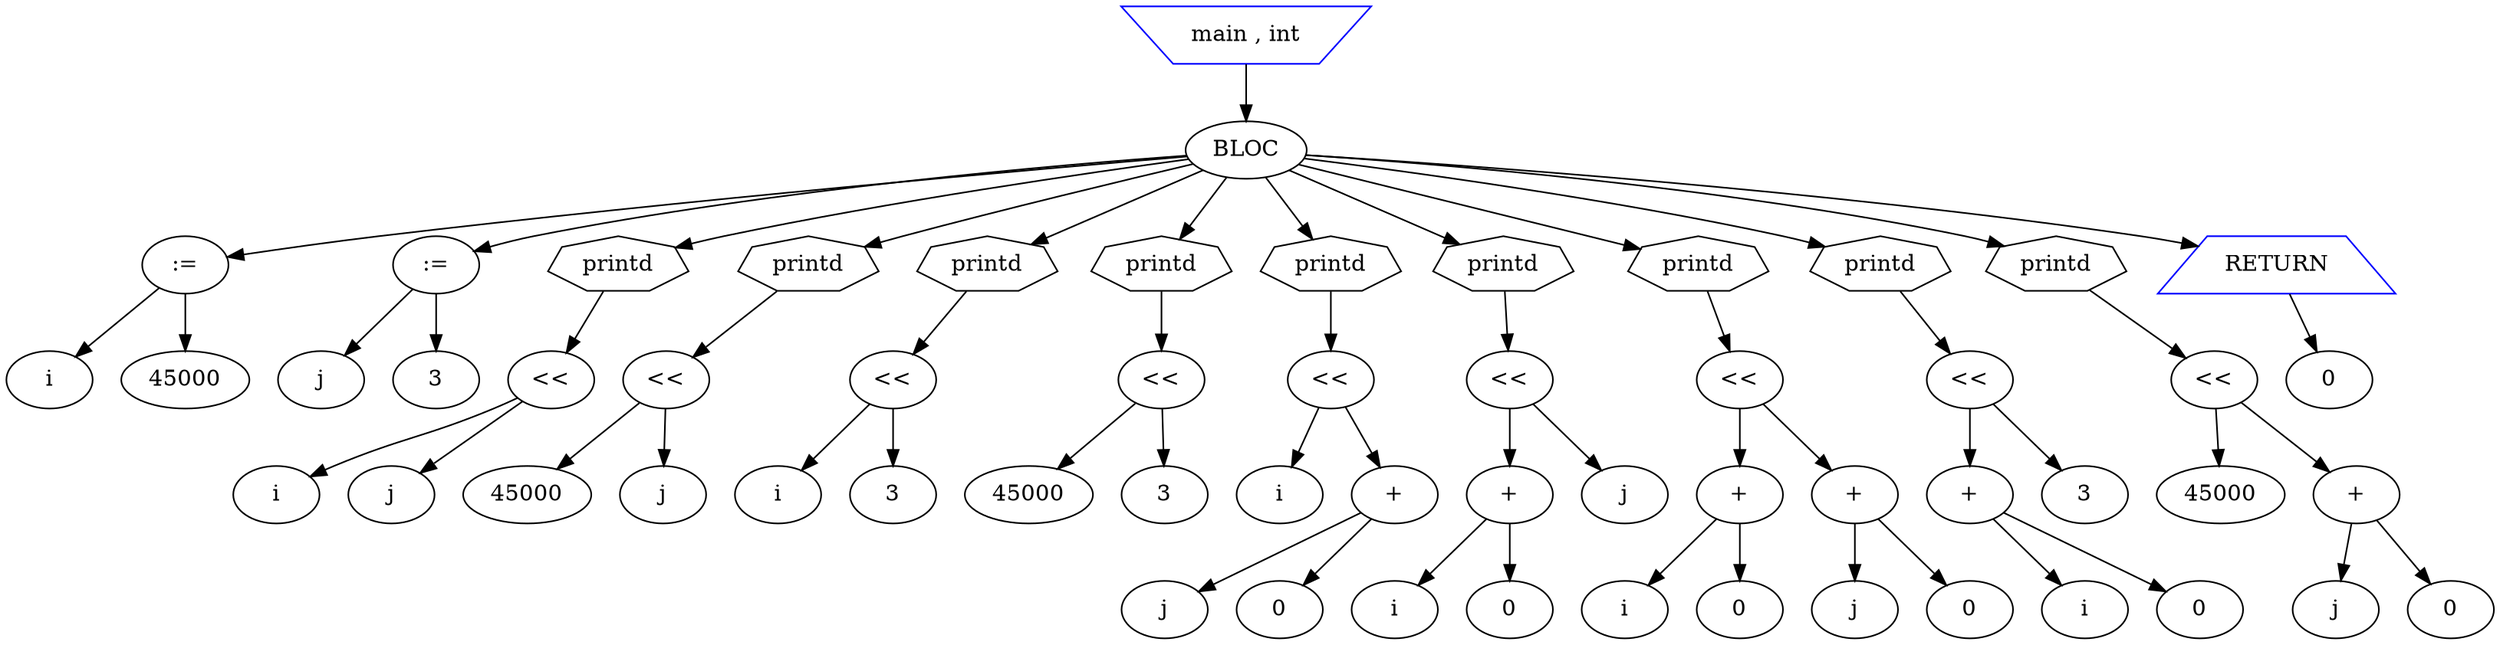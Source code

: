 digraph mon_graphe {

node_1 [label="main , int"shape=invtrapezium color=blue];
node_3 [label="BLOC"];
node_5 [label=":="];
node_6 [label="i"];
node_7 [label="45000"];
node_9 [label=":="];
node_10 [label="j"];
node_11 [label="3"];
node_13 [label="printd"shape=septagon];
node_14 [label="<<"];
node_15 [label="i"];
node_16 [label="j"];
node_19 [label="printd"shape=septagon];
node_20 [label="<<"];
node_21 [label="45000"];
node_22 [label="j"];
node_25 [label="printd"shape=septagon];
node_26 [label="<<"];
node_27 [label="i"];
node_28 [label="3"];
node_31 [label="printd"shape=septagon];
node_32 [label="<<"];
node_33 [label="45000"];
node_34 [label="3"];
node_37 [label="printd"shape=septagon];
node_38 [label="<<"];
node_39 [label="i"];
node_40 [label="+"];
node_41 [label="j"];
node_42 [label="0"];
node_46 [label="printd"shape=septagon];
node_47 [label="<<"];
node_48 [label="+"];
node_49 [label="i"];
node_50 [label="0"];
node_52 [label="j"];
node_55 [label="printd"shape=septagon];
node_56 [label="<<"];
node_57 [label="+"];
node_58 [label="i"];
node_59 [label="0"];
node_61 [label="+"];
node_62 [label="j"];
node_63 [label="0"];
node_67 [label="printd"shape=septagon];
node_68 [label="<<"];
node_69 [label="+"];
node_70 [label="i"];
node_71 [label="0"];
node_73 [label="3"];
node_76 [label="printd"shape=septagon];
node_77 [label="<<"];
node_78 [label="45000"];
node_79 [label="+"];
node_80 [label="j"];
node_81 [label="0"];
node_85 [label="RETURN"shape=trapezium color=blue];
node_86 [label="0"];
node_1 -> node_3;
node_3 -> node_5;
node_3 -> node_9;
node_3 -> node_13;
node_3 -> node_19;
node_3 -> node_25;
node_3 -> node_31;
node_3 -> node_37;
node_3 -> node_46;
node_3 -> node_55;
node_3 -> node_67;
node_3 -> node_76;
node_3 -> node_85;
node_5 -> node_6;
node_5 -> node_7;
node_9 -> node_10;
node_9 -> node_11;
node_13 -> node_14;
node_14 -> node_15;
node_14 -> node_16;
node_19 -> node_20;
node_20 -> node_21;
node_20 -> node_22;
node_25 -> node_26;
node_26 -> node_27;
node_26 -> node_28;
node_31 -> node_32;
node_32 -> node_33;
node_32 -> node_34;
node_37 -> node_38;
node_38 -> node_39;
node_38 -> node_40;
node_40 -> node_41;
node_40 -> node_42;
node_46 -> node_47;
node_47 -> node_48;
node_47 -> node_52;
node_48 -> node_49;
node_48 -> node_50;
node_55 -> node_56;
node_56 -> node_57;
node_56 -> node_61;
node_57 -> node_58;
node_57 -> node_59;
node_61 -> node_62;
node_61 -> node_63;
node_67 -> node_68;
node_68 -> node_69;
node_68 -> node_73;
node_69 -> node_70;
node_69 -> node_71;
node_76 -> node_77;
node_77 -> node_78;
node_77 -> node_79;
node_79 -> node_80;
node_79 -> node_81;
node_85 -> node_86;
}